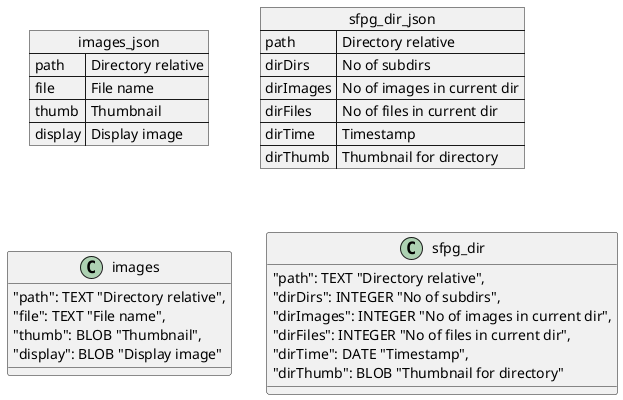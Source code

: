 @startuml
json images_json {
   "path": "Directory relative",
   "file":"File name",
   "thumb": "Thumbnail",
   "display": "Display image"
}

json sfpg_dir_json {
   "path":"Directory relative",
    "dirDirs": "No of subdirs",
    "dirImages": "No of images in current dir",
    "dirFiles": "No of files in current dir",
    "dirTime": "Timestamp",
    "dirThumb": "Thumbnail for directory"
}


class images {
   "path": TEXT "Directory relative",
   "file": TEXT "File name",
   "thumb": BLOB "Thumbnail",
   "display": BLOB "Display image"
}

class sfpg_dir {
   "path": TEXT "Directory relative",
    "dirDirs": INTEGER "No of subdirs",
    "dirImages": INTEGER "No of images in current dir",
    "dirFiles": INTEGER "No of files in current dir",
    "dirTime": DATE "Timestamp",
    "dirThumb": BLOB "Thumbnail for directory"
}
@enduml